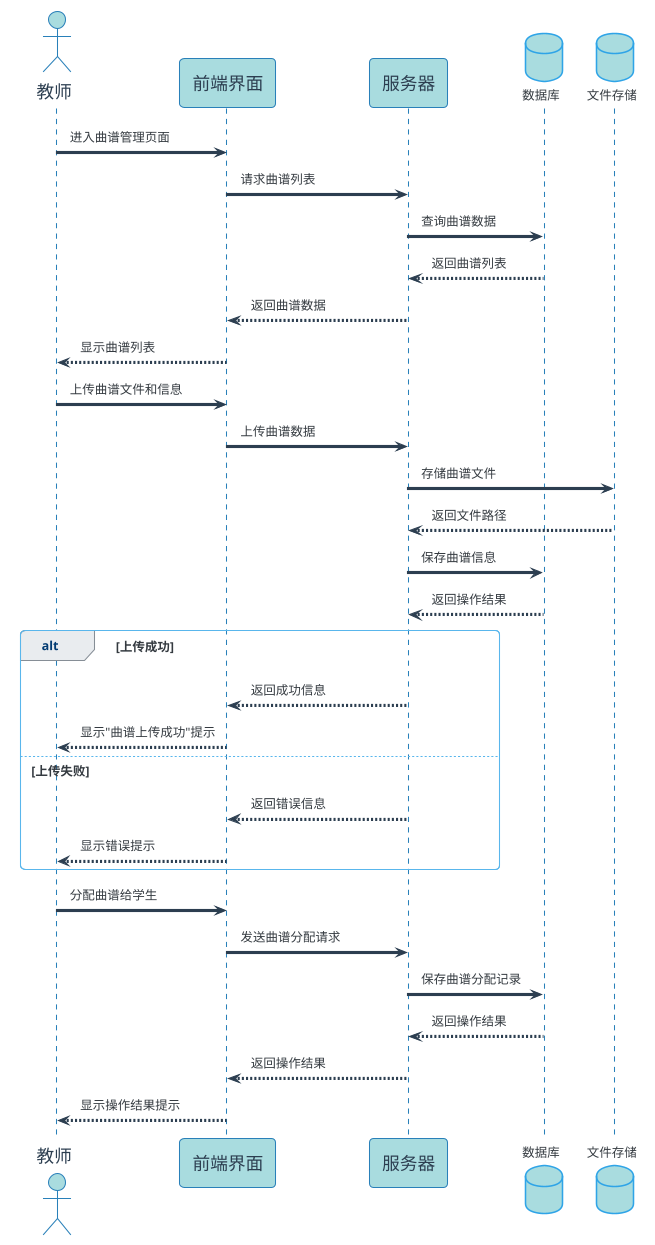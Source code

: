 @startuml
!theme cerulean
skinparam backgroundColor #FFFFFF
skinparam sequence {
    ArrowColor #2C3E50
    ActorBorderColor #2980B9
    LifeLineBorderColor #2980B9
    LifeLineBackgroundColor #A9DCDF
    
    ParticipantBorderColor #2980B9
    ParticipantBackgroundColor #A9DCDF
    ParticipantFontName 微软雅黑
    ParticipantFontSize 17
    ParticipantFontColor #2C3E50
    
    ActorBackgroundColor #A9DCDF
    ActorFontColor #2C3E50
    ActorFontSize 17
    ActorFontName 微软雅黑
}

actor 教师 as Teacher
participant "前端界面" as Frontend #A9DCDF
participant "服务器" as Server #A9DCDF
database "数据库" as DB #A9DCDF
database "文件存储" as Storage #A9DCDF

Teacher -> Frontend: 进入曲谱管理页面
Frontend -> Server: 请求曲谱列表
Server -> DB: 查询曲谱数据
DB --> Server: 返回曲谱列表
Server --> Frontend: 返回曲谱数据
Frontend --> Teacher: 显示曲谱列表

Teacher -> Frontend: 上传曲谱文件和信息
Frontend -> Server: 上传曲谱数据
Server -> Storage: 存储曲谱文件
Storage --> Server: 返回文件路径
Server -> DB: 保存曲谱信息
DB --> Server: 返回操作结果

alt 上传成功
    Server --> Frontend: 返回成功信息
    Frontend --> Teacher: 显示"曲谱上传成功"提示
else 上传失败
    Server --> Frontend: 返回错误信息
    Frontend --> Teacher: 显示错误提示
end

Teacher -> Frontend: 分配曲谱给学生
Frontend -> Server: 发送曲谱分配请求
Server -> DB: 保存曲谱分配记录
DB --> Server: 返回操作结果
Server --> Frontend: 返回操作结果
Frontend --> Teacher: 显示操作结果提示

@enduml 